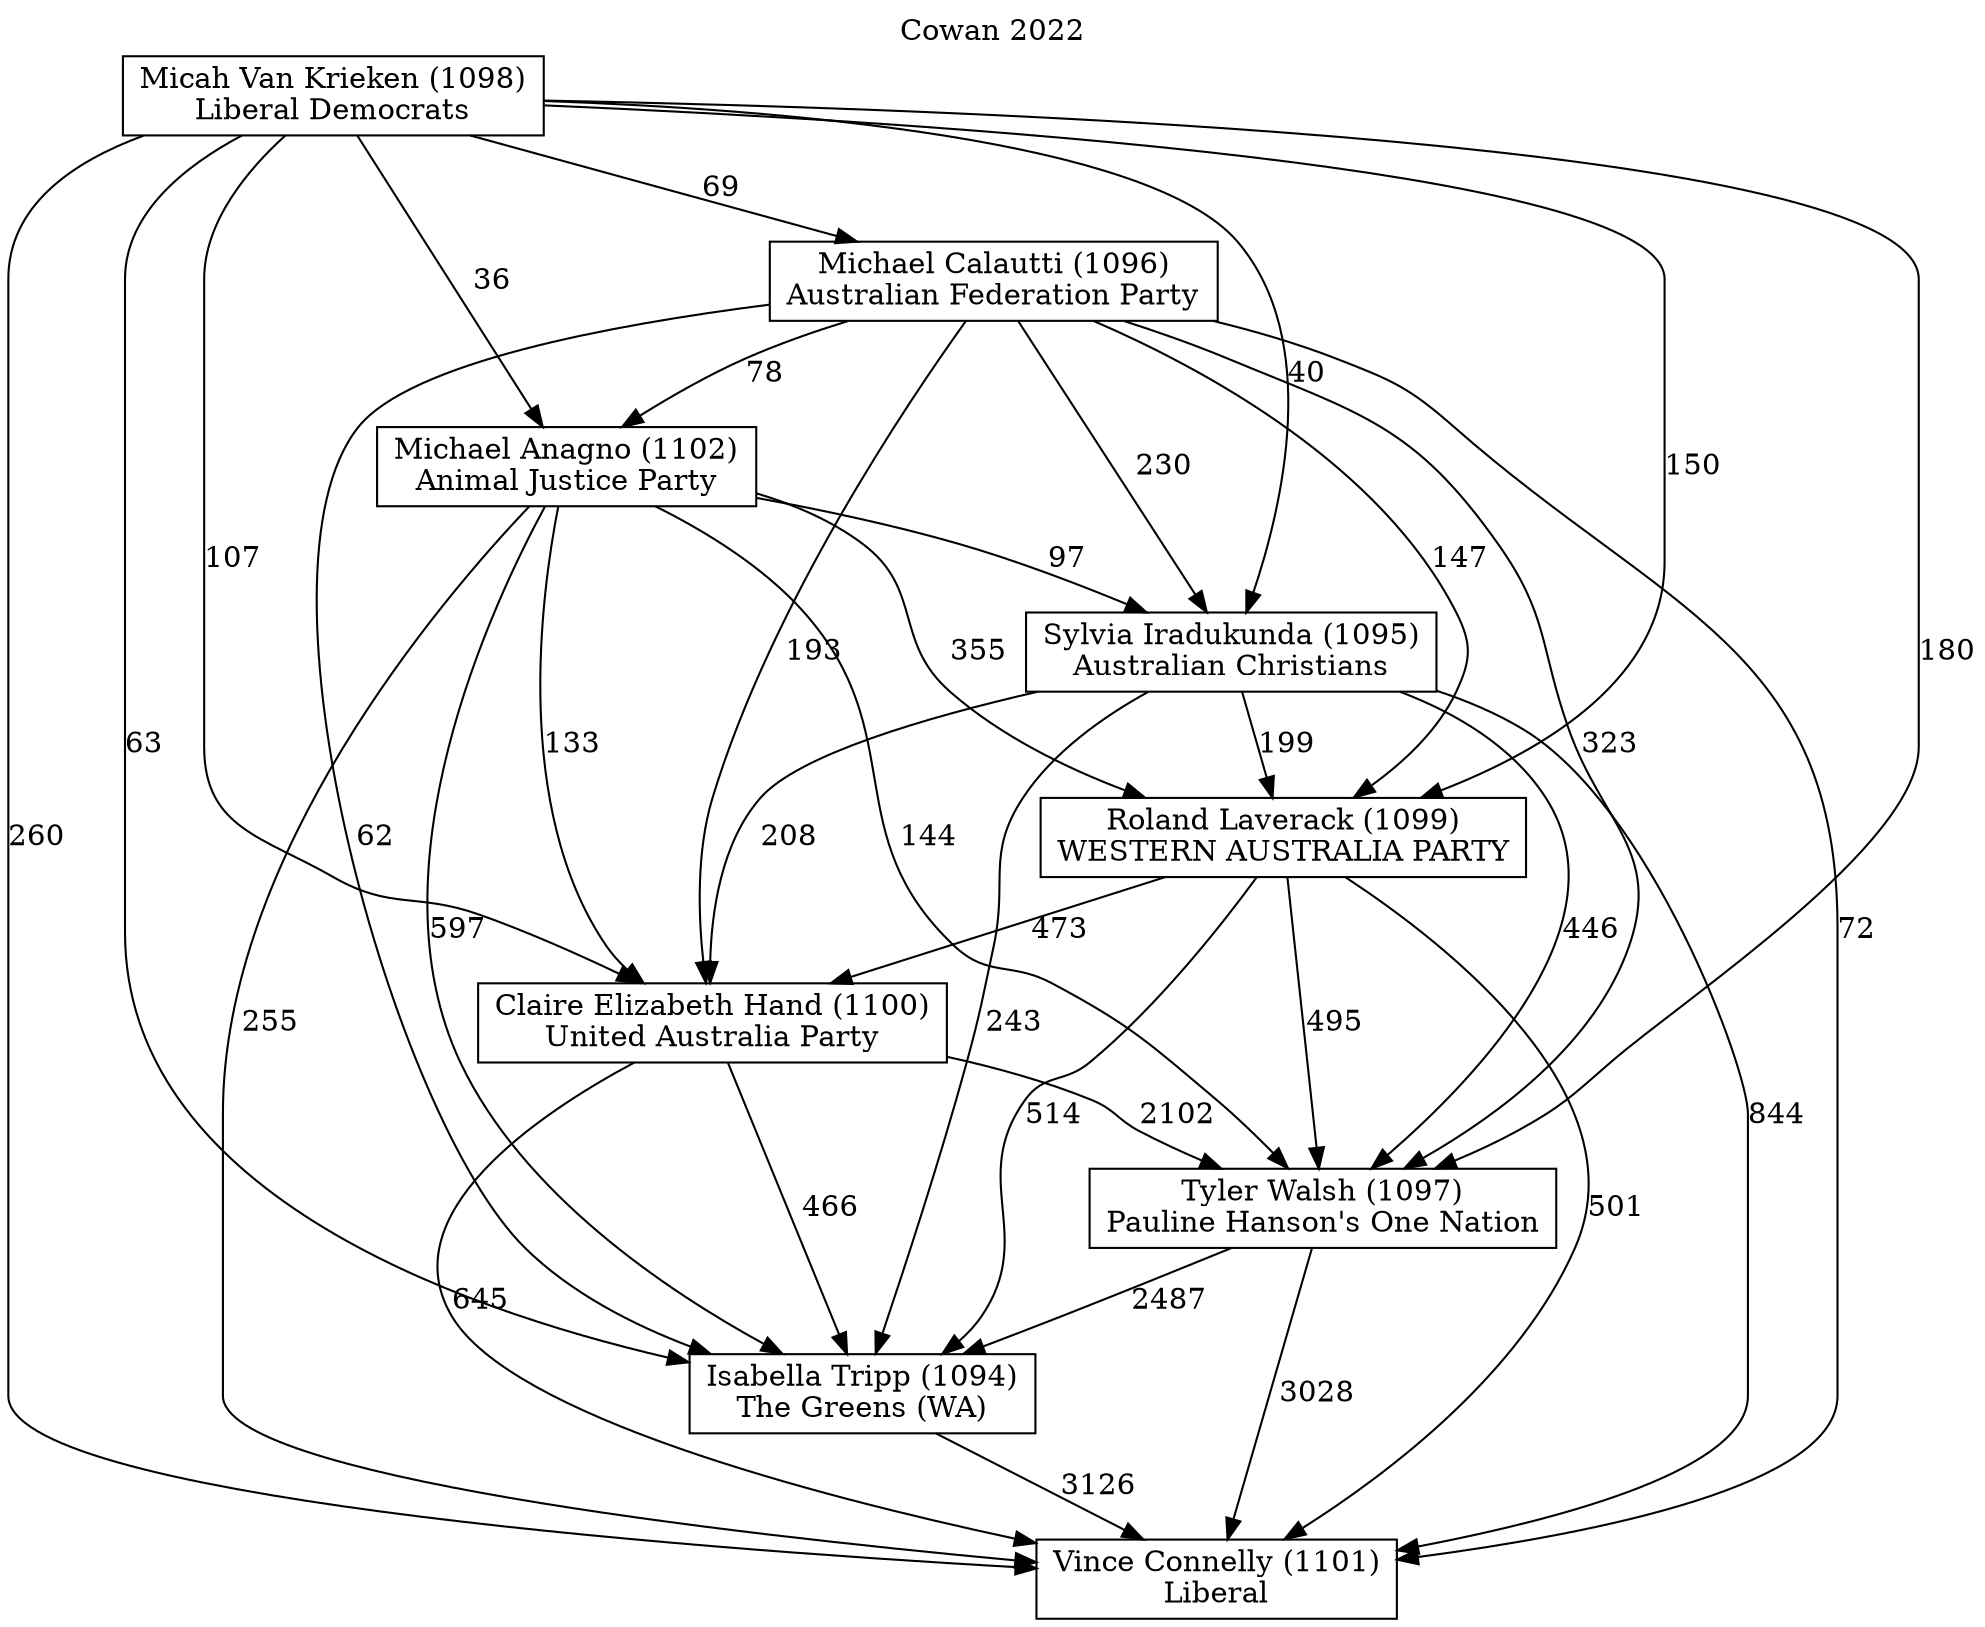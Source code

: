 // House preference flow
digraph "Vince Connelly (1101)_Cowan_2022" {
	graph [label="Cowan 2022" labelloc=t mclimit=10]
	node [shape=box]
	"Micah Van Krieken (1098)" [label="Micah Van Krieken (1098)
Liberal Democrats"]
	"Isabella Tripp (1094)" [label="Isabella Tripp (1094)
The Greens (WA)"]
	"Vince Connelly (1101)" [label="Vince Connelly (1101)
Liberal"]
	"Michael Anagno (1102)" [label="Michael Anagno (1102)
Animal Justice Party"]
	"Claire Elizabeth Hand (1100)" [label="Claire Elizabeth Hand (1100)
United Australia Party"]
	"Roland Laverack (1099)" [label="Roland Laverack (1099)
WESTERN AUSTRALIA PARTY"]
	"Michael Calautti (1096)" [label="Michael Calautti (1096)
Australian Federation Party"]
	"Sylvia Iradukunda (1095)" [label="Sylvia Iradukunda (1095)
Australian Christians"]
	"Tyler Walsh (1097)" [label="Tyler Walsh (1097)
Pauline Hanson's One Nation"]
	"Claire Elizabeth Hand (1100)" -> "Isabella Tripp (1094)" [label=466]
	"Sylvia Iradukunda (1095)" -> "Claire Elizabeth Hand (1100)" [label=208]
	"Michael Calautti (1096)" -> "Sylvia Iradukunda (1095)" [label=230]
	"Claire Elizabeth Hand (1100)" -> "Vince Connelly (1101)" [label=645]
	"Micah Van Krieken (1098)" -> "Sylvia Iradukunda (1095)" [label=40]
	"Sylvia Iradukunda (1095)" -> "Roland Laverack (1099)" [label=199]
	"Isabella Tripp (1094)" -> "Vince Connelly (1101)" [label=3126]
	"Micah Van Krieken (1098)" -> "Roland Laverack (1099)" [label=150]
	"Micah Van Krieken (1098)" -> "Tyler Walsh (1097)" [label=180]
	"Michael Calautti (1096)" -> "Roland Laverack (1099)" [label=147]
	"Micah Van Krieken (1098)" -> "Michael Anagno (1102)" [label=36]
	"Roland Laverack (1099)" -> "Claire Elizabeth Hand (1100)" [label=473]
	"Micah Van Krieken (1098)" -> "Vince Connelly (1101)" [label=260]
	"Roland Laverack (1099)" -> "Isabella Tripp (1094)" [label=514]
	"Micah Van Krieken (1098)" -> "Isabella Tripp (1094)" [label=63]
	"Tyler Walsh (1097)" -> "Vince Connelly (1101)" [label=3028]
	"Michael Calautti (1096)" -> "Isabella Tripp (1094)" [label=62]
	"Micah Van Krieken (1098)" -> "Michael Calautti (1096)" [label=69]
	"Tyler Walsh (1097)" -> "Isabella Tripp (1094)" [label=2487]
	"Michael Anagno (1102)" -> "Isabella Tripp (1094)" [label=597]
	"Michael Calautti (1096)" -> "Vince Connelly (1101)" [label=72]
	"Sylvia Iradukunda (1095)" -> "Isabella Tripp (1094)" [label=243]
	"Michael Anagno (1102)" -> "Claire Elizabeth Hand (1100)" [label=133]
	"Roland Laverack (1099)" -> "Tyler Walsh (1097)" [label=495]
	"Michael Calautti (1096)" -> "Tyler Walsh (1097)" [label=323]
	"Michael Anagno (1102)" -> "Vince Connelly (1101)" [label=255]
	"Michael Anagno (1102)" -> "Sylvia Iradukunda (1095)" [label=97]
	"Michael Anagno (1102)" -> "Tyler Walsh (1097)" [label=144]
	"Roland Laverack (1099)" -> "Vince Connelly (1101)" [label=501]
	"Michael Calautti (1096)" -> "Michael Anagno (1102)" [label=78]
	"Michael Anagno (1102)" -> "Roland Laverack (1099)" [label=355]
	"Claire Elizabeth Hand (1100)" -> "Tyler Walsh (1097)" [label=2102]
	"Michael Calautti (1096)" -> "Claire Elizabeth Hand (1100)" [label=193]
	"Micah Van Krieken (1098)" -> "Claire Elizabeth Hand (1100)" [label=107]
	"Sylvia Iradukunda (1095)" -> "Vince Connelly (1101)" [label=844]
	"Sylvia Iradukunda (1095)" -> "Tyler Walsh (1097)" [label=446]
}
